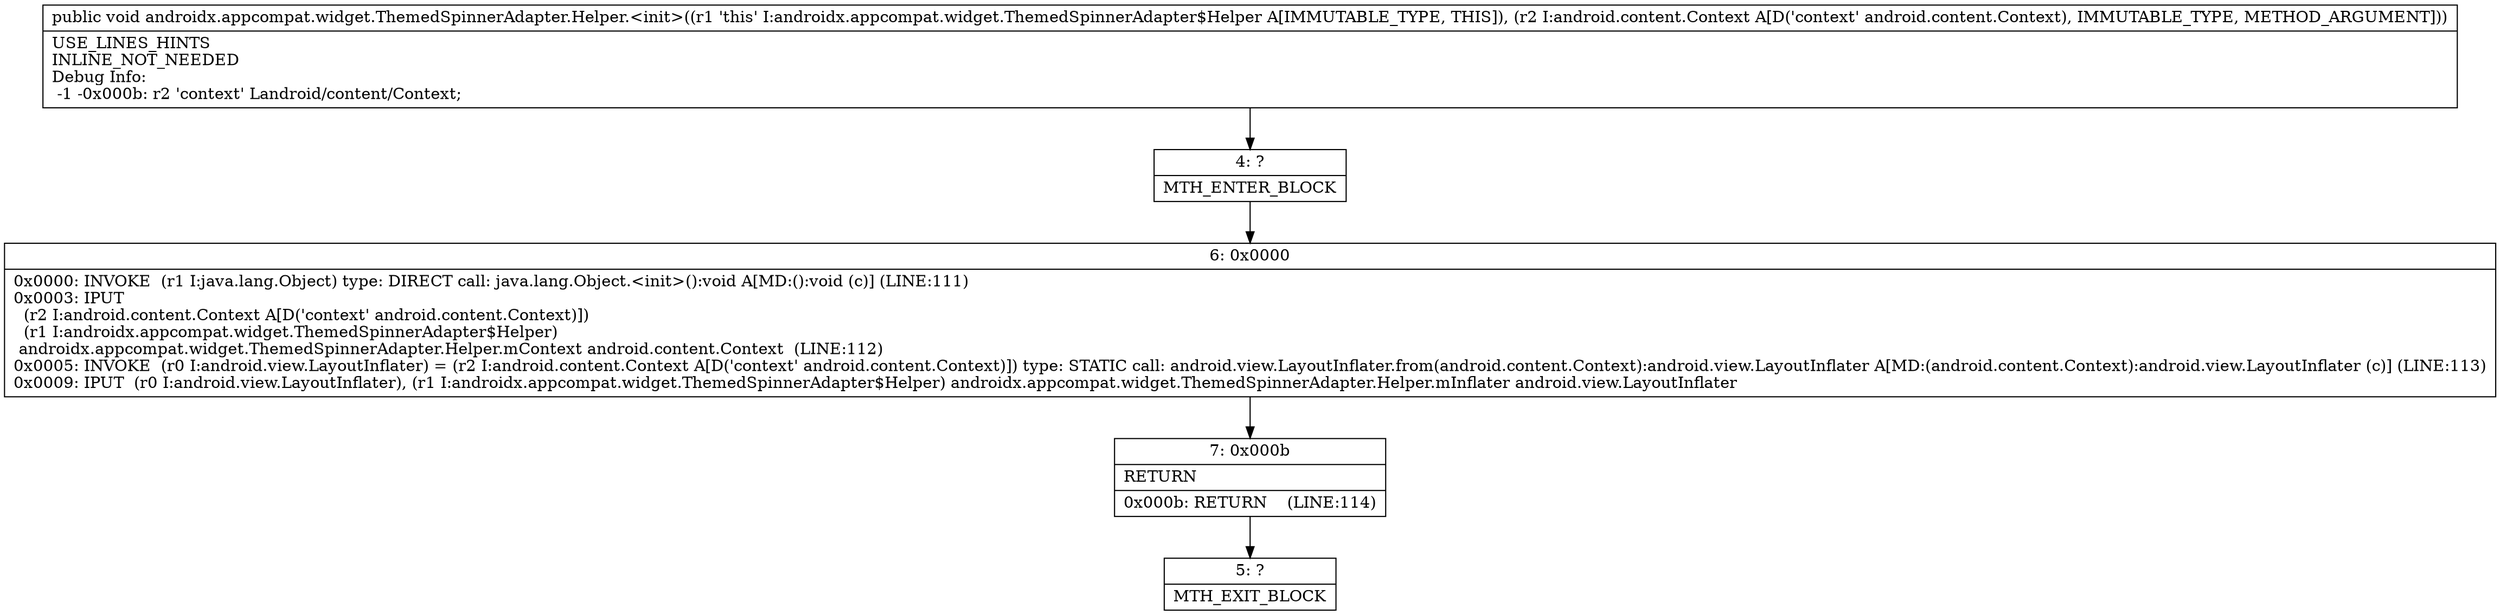 digraph "CFG forandroidx.appcompat.widget.ThemedSpinnerAdapter.Helper.\<init\>(Landroid\/content\/Context;)V" {
Node_4 [shape=record,label="{4\:\ ?|MTH_ENTER_BLOCK\l}"];
Node_6 [shape=record,label="{6\:\ 0x0000|0x0000: INVOKE  (r1 I:java.lang.Object) type: DIRECT call: java.lang.Object.\<init\>():void A[MD:():void (c)] (LINE:111)\l0x0003: IPUT  \l  (r2 I:android.content.Context A[D('context' android.content.Context)])\l  (r1 I:androidx.appcompat.widget.ThemedSpinnerAdapter$Helper)\l androidx.appcompat.widget.ThemedSpinnerAdapter.Helper.mContext android.content.Context  (LINE:112)\l0x0005: INVOKE  (r0 I:android.view.LayoutInflater) = (r2 I:android.content.Context A[D('context' android.content.Context)]) type: STATIC call: android.view.LayoutInflater.from(android.content.Context):android.view.LayoutInflater A[MD:(android.content.Context):android.view.LayoutInflater (c)] (LINE:113)\l0x0009: IPUT  (r0 I:android.view.LayoutInflater), (r1 I:androidx.appcompat.widget.ThemedSpinnerAdapter$Helper) androidx.appcompat.widget.ThemedSpinnerAdapter.Helper.mInflater android.view.LayoutInflater \l}"];
Node_7 [shape=record,label="{7\:\ 0x000b|RETURN\l|0x000b: RETURN    (LINE:114)\l}"];
Node_5 [shape=record,label="{5\:\ ?|MTH_EXIT_BLOCK\l}"];
MethodNode[shape=record,label="{public void androidx.appcompat.widget.ThemedSpinnerAdapter.Helper.\<init\>((r1 'this' I:androidx.appcompat.widget.ThemedSpinnerAdapter$Helper A[IMMUTABLE_TYPE, THIS]), (r2 I:android.content.Context A[D('context' android.content.Context), IMMUTABLE_TYPE, METHOD_ARGUMENT]))  | USE_LINES_HINTS\lINLINE_NOT_NEEDED\lDebug Info:\l  \-1 \-0x000b: r2 'context' Landroid\/content\/Context;\l}"];
MethodNode -> Node_4;Node_4 -> Node_6;
Node_6 -> Node_7;
Node_7 -> Node_5;
}

